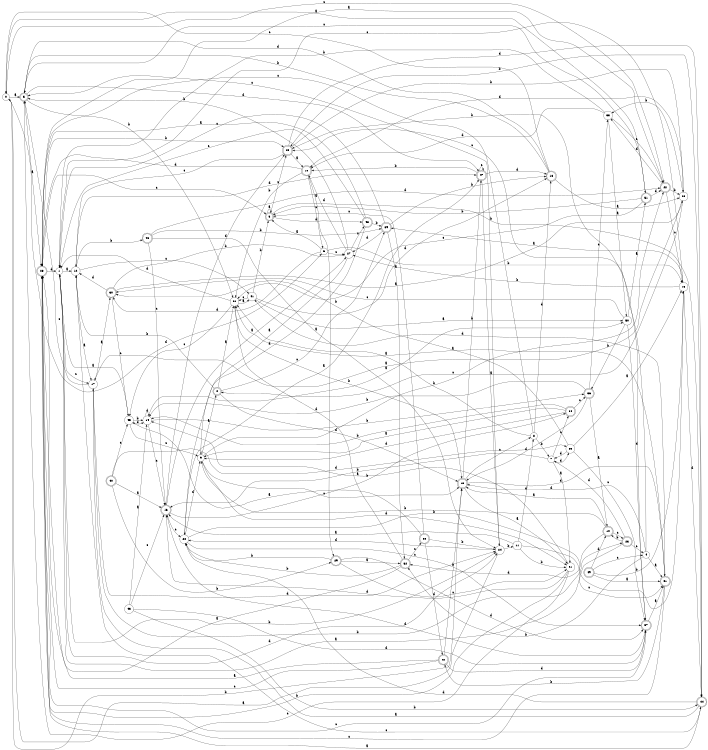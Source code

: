 digraph n43_5 {
__start0 [label="" shape="none"];

rankdir=LR;
size="8,5";

s0 [style="filled", color="black", fillcolor="white" shape="circle", label="0"];
s1 [style="filled", color="black", fillcolor="white" shape="circle", label="1"];
s2 [style="rounded,filled", color="black", fillcolor="white" shape="doublecircle", label="2"];
s3 [style="rounded,filled", color="black", fillcolor="white" shape="doublecircle", label="3"];
s4 [style="filled", color="black", fillcolor="white" shape="circle", label="4"];
s5 [style="rounded,filled", color="black", fillcolor="white" shape="doublecircle", label="5"];
s6 [style="filled", color="black", fillcolor="white" shape="circle", label="6"];
s7 [style="filled", color="black", fillcolor="white" shape="circle", label="7"];
s8 [style="filled", color="black", fillcolor="white" shape="circle", label="8"];
s9 [style="filled", color="black", fillcolor="white" shape="circle", label="9"];
s10 [style="rounded,filled", color="black", fillcolor="white" shape="doublecircle", label="10"];
s11 [style="filled", color="black", fillcolor="white" shape="circle", label="11"];
s12 [style="filled", color="black", fillcolor="white" shape="circle", label="12"];
s13 [style="rounded,filled", color="black", fillcolor="white" shape="doublecircle", label="13"];
s14 [style="filled", color="black", fillcolor="white" shape="circle", label="14"];
s15 [style="filled", color="black", fillcolor="white" shape="circle", label="15"];
s16 [style="rounded,filled", color="black", fillcolor="white" shape="doublecircle", label="16"];
s17 [style="filled", color="black", fillcolor="white" shape="circle", label="17"];
s18 [style="rounded,filled", color="black", fillcolor="white" shape="doublecircle", label="18"];
s19 [style="rounded,filled", color="black", fillcolor="white" shape="doublecircle", label="19"];
s20 [style="filled", color="black", fillcolor="white" shape="circle", label="20"];
s21 [style="filled", color="black", fillcolor="white" shape="circle", label="21"];
s22 [style="rounded,filled", color="black", fillcolor="white" shape="doublecircle", label="22"];
s23 [style="rounded,filled", color="black", fillcolor="white" shape="doublecircle", label="23"];
s24 [style="filled", color="black", fillcolor="white" shape="circle", label="24"];
s25 [style="rounded,filled", color="black", fillcolor="white" shape="doublecircle", label="25"];
s26 [style="filled", color="black", fillcolor="white" shape="circle", label="26"];
s27 [style="filled", color="black", fillcolor="white" shape="circle", label="27"];
s28 [style="rounded,filled", color="black", fillcolor="white" shape="doublecircle", label="28"];
s29 [style="rounded,filled", color="black", fillcolor="white" shape="doublecircle", label="29"];
s30 [style="rounded,filled", color="black", fillcolor="white" shape="doublecircle", label="30"];
s31 [style="rounded,filled", color="black", fillcolor="white" shape="doublecircle", label="31"];
s32 [style="rounded,filled", color="black", fillcolor="white" shape="doublecircle", label="32"];
s33 [style="filled", color="black", fillcolor="white" shape="circle", label="33"];
s34 [style="rounded,filled", color="black", fillcolor="white" shape="doublecircle", label="34"];
s35 [style="filled", color="black", fillcolor="white" shape="circle", label="35"];
s36 [style="rounded,filled", color="black", fillcolor="white" shape="doublecircle", label="36"];
s37 [style="rounded,filled", color="black", fillcolor="white" shape="doublecircle", label="37"];
s38 [style="rounded,filled", color="black", fillcolor="white" shape="doublecircle", label="38"];
s39 [style="rounded,filled", color="black", fillcolor="white" shape="doublecircle", label="39"];
s40 [style="rounded,filled", color="black", fillcolor="white" shape="doublecircle", label="40"];
s41 [style="filled", color="black", fillcolor="white" shape="circle", label="41"];
s42 [style="rounded,filled", color="black", fillcolor="white" shape="doublecircle", label="42"];
s43 [style="filled", color="black", fillcolor="white" shape="circle", label="43"];
s44 [style="rounded,filled", color="black", fillcolor="white" shape="doublecircle", label="44"];
s45 [style="filled", color="black", fillcolor="white" shape="circle", label="45"];
s46 [style="rounded,filled", color="black", fillcolor="white" shape="doublecircle", label="46"];
s47 [style="rounded,filled", color="black", fillcolor="white" shape="doublecircle", label="47"];
s48 [style="rounded,filled", color="black", fillcolor="white" shape="doublecircle", label="48"];
s49 [style="rounded,filled", color="black", fillcolor="white" shape="doublecircle", label="49"];
s50 [style="filled", color="black", fillcolor="white" shape="circle", label="50"];
s51 [style="rounded,filled", color="black", fillcolor="white" shape="doublecircle", label="51"];
s52 [style="filled", color="black", fillcolor="white" shape="circle", label="52"];
s0 -> s5 [label="a"];
s0 -> s13 [label="b"];
s0 -> s22 [label="c"];
s0 -> s6 [label="d"];
s1 -> s12 [label="a"];
s1 -> s24 [label="b"];
s1 -> s17 [label="c"];
s1 -> s24 [label="d"];
s2 -> s52 [label="a"];
s2 -> s12 [label="b"];
s2 -> s39 [label="c"];
s2 -> s13 [label="d"];
s3 -> s3 [label="a"];
s3 -> s44 [label="b"];
s3 -> s25 [label="c"];
s3 -> s48 [label="d"];
s4 -> s31 [label="a"];
s4 -> s32 [label="b"];
s4 -> s25 [label="c"];
s4 -> s13 [label="d"];
s5 -> s28 [label="a"];
s5 -> s52 [label="b"];
s5 -> s51 [label="c"];
s5 -> s47 [label="d"];
s6 -> s3 [label="a"];
s6 -> s15 [label="b"];
s6 -> s27 [label="c"];
s6 -> s30 [label="d"];
s7 -> s21 [label="a"];
s7 -> s16 [label="b"];
s7 -> s34 [label="c"];
s7 -> s35 [label="d"];
s8 -> s52 [label="a"];
s8 -> s7 [label="b"];
s8 -> s28 [label="c"];
s8 -> s18 [label="d"];
s9 -> s2 [label="a"];
s9 -> s22 [label="b"];
s9 -> s13 [label="c"];
s9 -> s21 [label="d"];
s10 -> s13 [label="a"];
s10 -> s9 [label="b"];
s10 -> s23 [label="c"];
s10 -> s32 [label="d"];
s11 -> s16 [label="a"];
s11 -> s21 [label="b"];
s11 -> s31 [label="c"];
s11 -> s8 [label="d"];
s12 -> s17 [label="a"];
s12 -> s46 [label="b"];
s12 -> s41 [label="c"];
s12 -> s47 [label="d"];
s13 -> s21 [label="a"];
s13 -> s47 [label="b"];
s13 -> s8 [label="c"];
s13 -> s31 [label="d"];
s14 -> s50 [label="a"];
s14 -> s36 [label="b"];
s14 -> s16 [label="c"];
s14 -> s14 [label="d"];
s15 -> s39 [label="a"];
s15 -> s27 [label="b"];
s15 -> s1 [label="c"];
s15 -> s44 [label="d"];
s16 -> s27 [label="a"];
s16 -> s34 [label="b"];
s16 -> s20 [label="c"];
s16 -> s25 [label="d"];
s17 -> s30 [label="a"];
s17 -> s23 [label="b"];
s17 -> s5 [label="c"];
s17 -> s24 [label="d"];
s18 -> s26 [label="a"];
s18 -> s5 [label="b"];
s18 -> s0 [label="c"];
s18 -> s5 [label="d"];
s19 -> s29 [label="a"];
s19 -> s52 [label="b"];
s19 -> s6 [label="c"];
s19 -> s28 [label="d"];
s20 -> s47 [label="a"];
s20 -> s15 [label="b"];
s20 -> s37 [label="c"];
s20 -> s9 [label="d"];
s21 -> s14 [label="a"];
s21 -> s28 [label="b"];
s21 -> s5 [label="c"];
s21 -> s16 [label="d"];
s22 -> s28 [label="a"];
s22 -> s26 [label="b"];
s22 -> s15 [label="c"];
s22 -> s33 [label="d"];
s23 -> s1 [label="a"];
s23 -> s10 [label="b"];
s23 -> s4 [label="c"];
s23 -> s7 [label="d"];
s24 -> s0 [label="a"];
s24 -> s11 [label="b"];
s24 -> s5 [label="c"];
s24 -> s20 [label="d"];
s25 -> s19 [label="a"];
s25 -> s26 [label="b"];
s25 -> s12 [label="c"];
s25 -> s44 [label="d"];
s26 -> s17 [label="a"];
s26 -> s33 [label="b"];
s26 -> s2 [label="c"];
s26 -> s19 [label="d"];
s27 -> s9 [label="a"];
s27 -> s5 [label="b"];
s27 -> s48 [label="c"];
s27 -> s19 [label="d"];
s28 -> s44 [label="a"];
s28 -> s25 [label="b"];
s28 -> s3 [label="c"];
s28 -> s1 [label="d"];
s29 -> s32 [label="a"];
s29 -> s20 [label="b"];
s29 -> s21 [label="c"];
s29 -> s37 [label="d"];
s30 -> s26 [label="a"];
s30 -> s27 [label="b"];
s30 -> s45 [label="c"];
s30 -> s12 [label="d"];
s31 -> s52 [label="a"];
s31 -> s42 [label="b"];
s31 -> s28 [label="c"];
s31 -> s41 [label="d"];
s32 -> s28 [label="a"];
s32 -> s20 [label="b"];
s32 -> s38 [label="c"];
s32 -> s52 [label="d"];
s33 -> s50 [label="a"];
s33 -> s1 [label="b"];
s33 -> s22 [label="c"];
s33 -> s19 [label="d"];
s34 -> s9 [label="a"];
s34 -> s14 [label="b"];
s34 -> s36 [label="c"];
s34 -> s9 [label="d"];
s35 -> s15 [label="a"];
s35 -> s30 [label="b"];
s35 -> s37 [label="c"];
s35 -> s7 [label="d"];
s36 -> s10 [label="a"];
s36 -> s14 [label="b"];
s36 -> s33 [label="c"];
s36 -> s13 [label="d"];
s37 -> s31 [label="a"];
s37 -> s25 [label="b"];
s37 -> s28 [label="c"];
s37 -> s16 [label="d"];
s38 -> s45 [label="a"];
s38 -> s24 [label="b"];
s38 -> s3 [label="c"];
s38 -> s42 [label="d"];
s39 -> s32 [label="a"];
s39 -> s18 [label="b"];
s39 -> s1 [label="c"];
s39 -> s27 [label="d"];
s40 -> s16 [label="a"];
s40 -> s29 [label="b"];
s40 -> s45 [label="c"];
s40 -> s35 [label="d"];
s41 -> s50 [label="a"];
s41 -> s3 [label="b"];
s41 -> s52 [label="c"];
s41 -> s18 [label="d"];
s42 -> s28 [label="a"];
s42 -> s13 [label="b"];
s42 -> s28 [label="c"];
s42 -> s37 [label="d"];
s43 -> s14 [label="a"];
s43 -> s44 [label="b"];
s43 -> s16 [label="c"];
s43 -> s37 [label="d"];
s44 -> s17 [label="a"];
s44 -> s25 [label="b"];
s44 -> s12 [label="c"];
s44 -> s20 [label="d"];
s45 -> s1 [label="a"];
s45 -> s14 [label="b"];
s45 -> s9 [label="c"];
s45 -> s14 [label="d"];
s46 -> s24 [label="a"];
s46 -> s39 [label="b"];
s46 -> s16 [label="c"];
s46 -> s22 [label="d"];
s47 -> s24 [label="a"];
s47 -> s19 [label="b"];
s47 -> s47 [label="c"];
s47 -> s18 [label="d"];
s48 -> s28 [label="a"];
s48 -> s39 [label="b"];
s48 -> s1 [label="c"];
s48 -> s20 [label="d"];
s49 -> s31 [label="a"];
s49 -> s15 [label="b"];
s49 -> s4 [label="c"];
s49 -> s10 [label="d"];
s50 -> s51 [label="a"];
s50 -> s36 [label="b"];
s50 -> s30 [label="c"];
s50 -> s37 [label="d"];
s51 -> s0 [label="a"];
s51 -> s3 [label="b"];
s51 -> s52 [label="c"];
s51 -> s22 [label="d"];
s52 -> s41 [label="a"];
s52 -> s13 [label="b"];
s52 -> s45 [label="c"];
s52 -> s1 [label="d"];

}